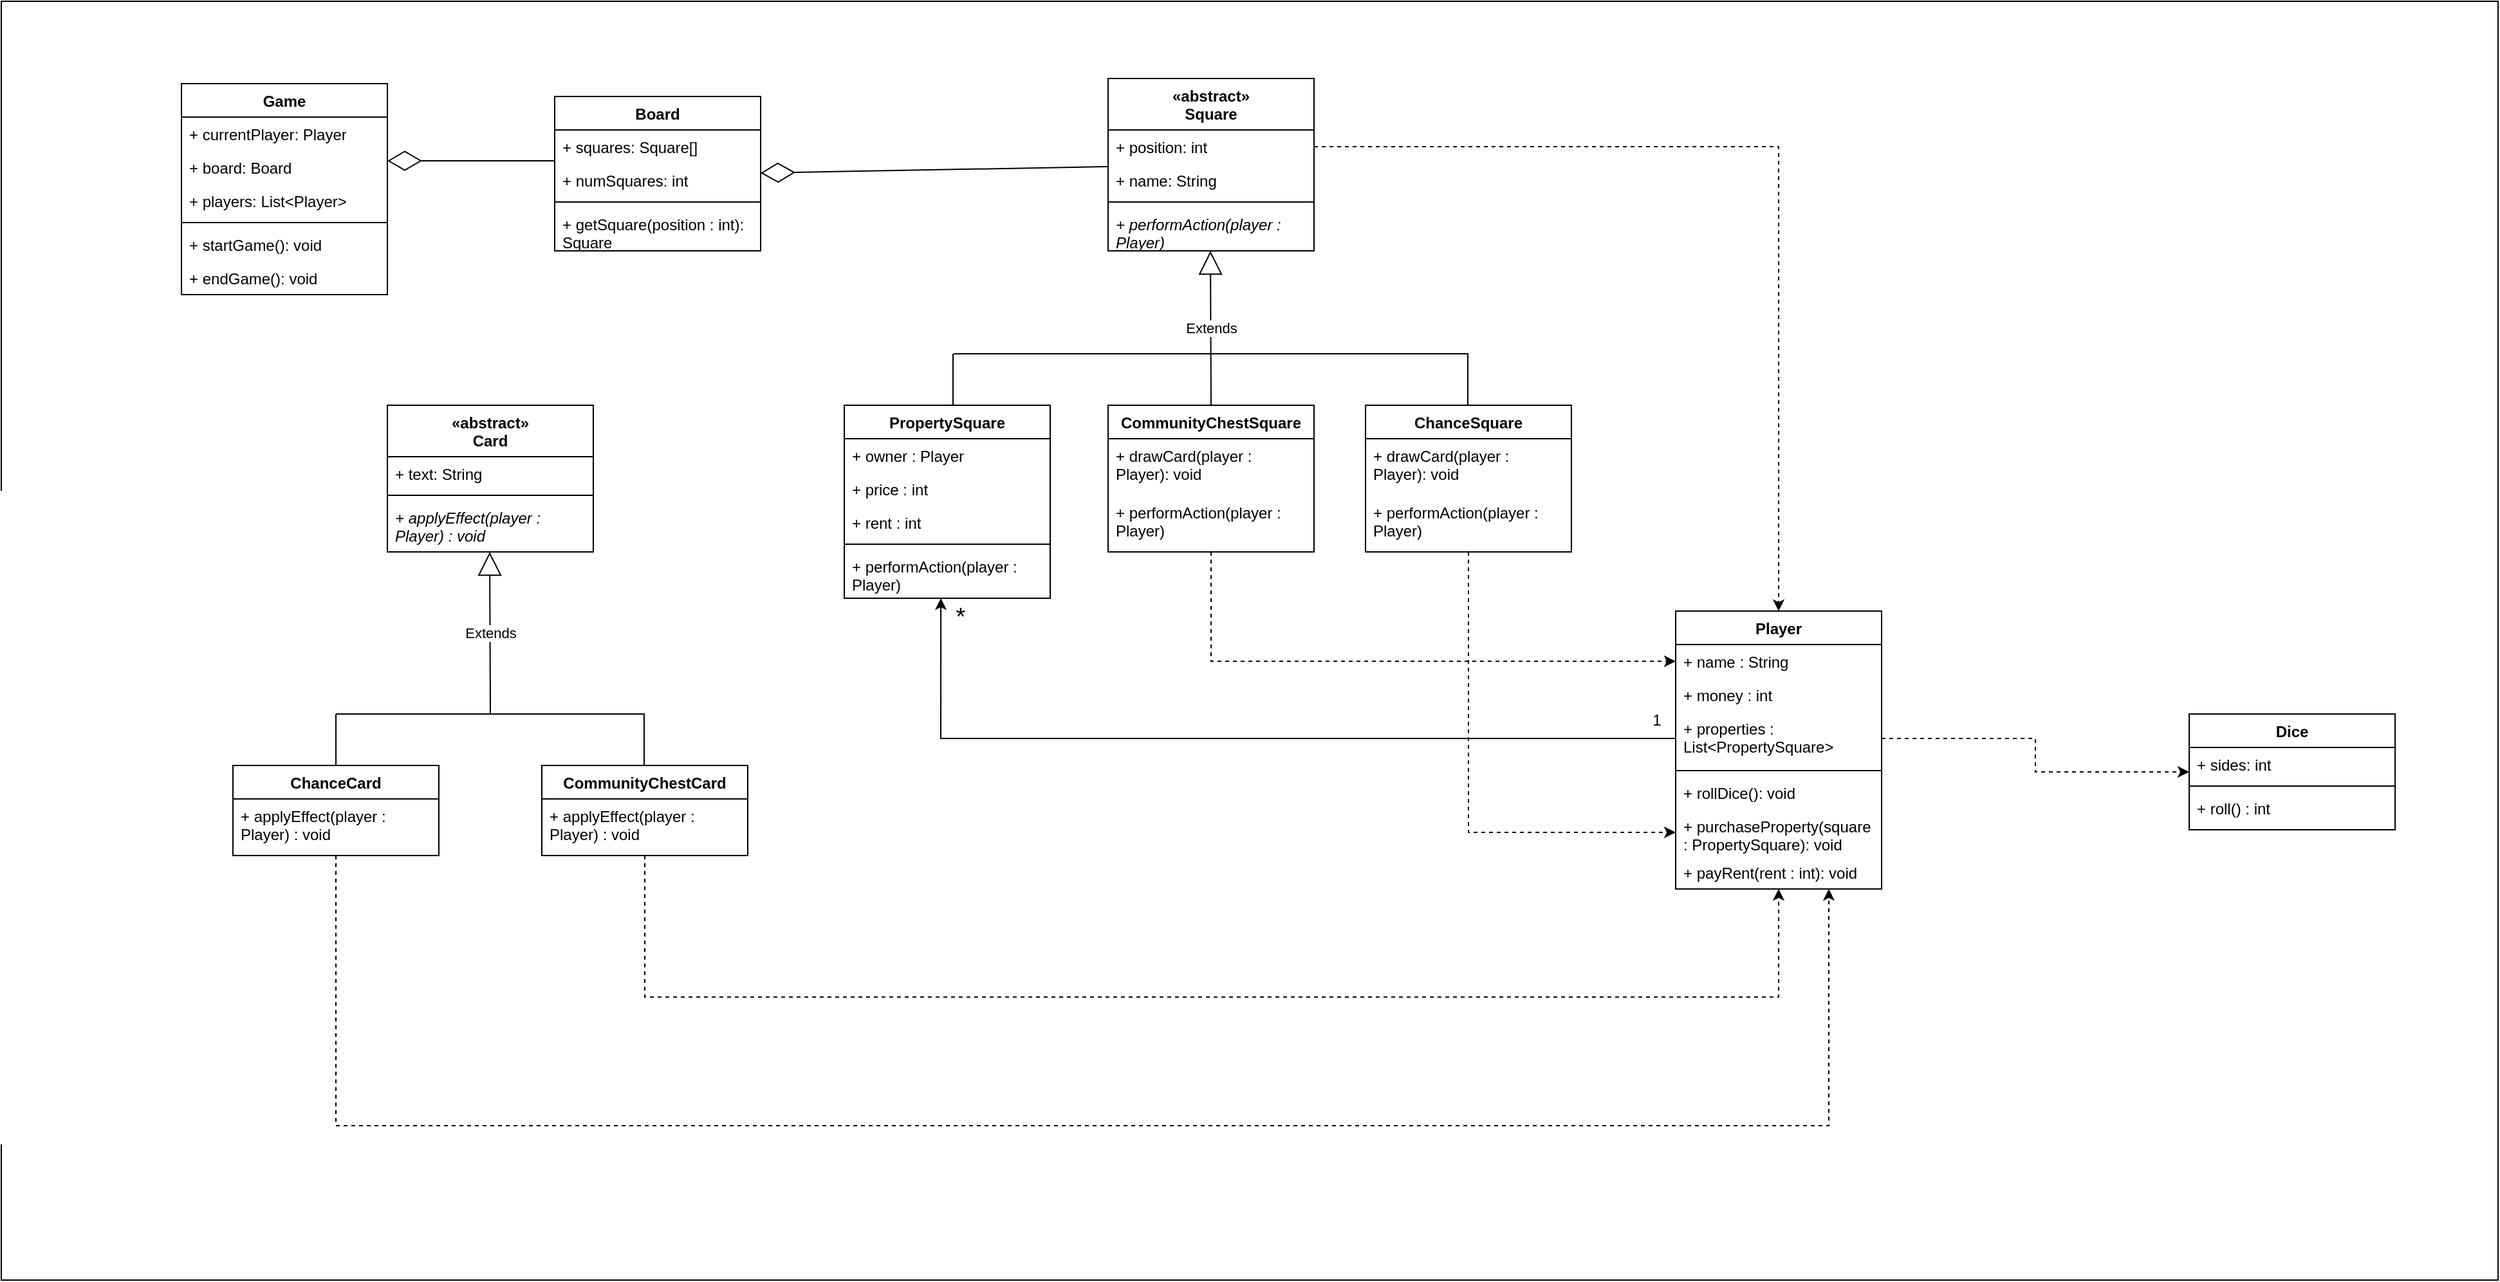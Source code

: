 <mxfile version="21.6.8" type="device">
  <diagram name="Sayfa -1" id="_3bRJ_MWkPq_Witnj52h">
    <mxGraphModel dx="3452" dy="2524" grid="1" gridSize="10" guides="1" tooltips="1" connect="1" arrows="1" fold="1" page="1" pageScale="1" pageWidth="827" pageHeight="1169" math="0" shadow="0">
      <root>
        <mxCell id="0" />
        <mxCell id="1" parent="0" />
        <mxCell id="jwGgR-XINnd7e4Kkorc5-113" value="" style="rounded=0;whiteSpace=wrap;html=1;" vertex="1" parent="1">
          <mxGeometry x="-60" y="-34" width="1940" height="994" as="geometry" />
        </mxCell>
        <mxCell id="jwGgR-XINnd7e4Kkorc5-1" value="Game" style="swimlane;fontStyle=1;align=center;verticalAlign=top;childLayout=stackLayout;horizontal=1;startSize=26;horizontalStack=0;resizeParent=1;resizeParentMax=0;resizeLast=0;collapsible=1;marginBottom=0;whiteSpace=wrap;html=1;" vertex="1" parent="1">
          <mxGeometry x="80" y="30" width="160" height="164" as="geometry" />
        </mxCell>
        <mxCell id="jwGgR-XINnd7e4Kkorc5-2" value="+ currentPlayer: Player" style="text;strokeColor=none;fillColor=none;align=left;verticalAlign=top;spacingLeft=4;spacingRight=4;overflow=hidden;rotatable=0;points=[[0,0.5],[1,0.5]];portConstraint=eastwest;whiteSpace=wrap;html=1;" vertex="1" parent="jwGgR-XINnd7e4Kkorc5-1">
          <mxGeometry y="26" width="160" height="26" as="geometry" />
        </mxCell>
        <mxCell id="jwGgR-XINnd7e4Kkorc5-7" value="+ board: Board" style="text;strokeColor=none;fillColor=none;align=left;verticalAlign=top;spacingLeft=4;spacingRight=4;overflow=hidden;rotatable=0;points=[[0,0.5],[1,0.5]];portConstraint=eastwest;whiteSpace=wrap;html=1;" vertex="1" parent="jwGgR-XINnd7e4Kkorc5-1">
          <mxGeometry y="52" width="160" height="26" as="geometry" />
        </mxCell>
        <mxCell id="jwGgR-XINnd7e4Kkorc5-8" value="+ players: List&amp;lt;Player&amp;gt;" style="text;strokeColor=none;fillColor=none;align=left;verticalAlign=top;spacingLeft=4;spacingRight=4;overflow=hidden;rotatable=0;points=[[0,0.5],[1,0.5]];portConstraint=eastwest;whiteSpace=wrap;html=1;" vertex="1" parent="jwGgR-XINnd7e4Kkorc5-1">
          <mxGeometry y="78" width="160" height="26" as="geometry" />
        </mxCell>
        <mxCell id="jwGgR-XINnd7e4Kkorc5-3" value="" style="line;strokeWidth=1;fillColor=none;align=left;verticalAlign=middle;spacingTop=-1;spacingLeft=3;spacingRight=3;rotatable=0;labelPosition=right;points=[];portConstraint=eastwest;strokeColor=inherit;" vertex="1" parent="jwGgR-XINnd7e4Kkorc5-1">
          <mxGeometry y="104" width="160" height="8" as="geometry" />
        </mxCell>
        <mxCell id="jwGgR-XINnd7e4Kkorc5-4" value="+ startGame(): void" style="text;strokeColor=none;fillColor=none;align=left;verticalAlign=top;spacingLeft=4;spacingRight=4;overflow=hidden;rotatable=0;points=[[0,0.5],[1,0.5]];portConstraint=eastwest;whiteSpace=wrap;html=1;" vertex="1" parent="jwGgR-XINnd7e4Kkorc5-1">
          <mxGeometry y="112" width="160" height="26" as="geometry" />
        </mxCell>
        <mxCell id="jwGgR-XINnd7e4Kkorc5-9" value="+ endGame(): void" style="text;strokeColor=none;fillColor=none;align=left;verticalAlign=top;spacingLeft=4;spacingRight=4;overflow=hidden;rotatable=0;points=[[0,0.5],[1,0.5]];portConstraint=eastwest;whiteSpace=wrap;html=1;" vertex="1" parent="jwGgR-XINnd7e4Kkorc5-1">
          <mxGeometry y="138" width="160" height="26" as="geometry" />
        </mxCell>
        <mxCell id="jwGgR-XINnd7e4Kkorc5-10" value="Board" style="swimlane;fontStyle=1;align=center;verticalAlign=top;childLayout=stackLayout;horizontal=1;startSize=26;horizontalStack=0;resizeParent=1;resizeParentMax=0;resizeLast=0;collapsible=1;marginBottom=0;whiteSpace=wrap;html=1;" vertex="1" parent="1">
          <mxGeometry x="370" y="40" width="160" height="120" as="geometry" />
        </mxCell>
        <mxCell id="jwGgR-XINnd7e4Kkorc5-11" value="+ squares: Square[]" style="text;strokeColor=none;fillColor=none;align=left;verticalAlign=top;spacingLeft=4;spacingRight=4;overflow=hidden;rotatable=0;points=[[0,0.5],[1,0.5]];portConstraint=eastwest;whiteSpace=wrap;html=1;" vertex="1" parent="jwGgR-XINnd7e4Kkorc5-10">
          <mxGeometry y="26" width="160" height="26" as="geometry" />
        </mxCell>
        <mxCell id="jwGgR-XINnd7e4Kkorc5-12" value="+ numSquares: int" style="text;strokeColor=none;fillColor=none;align=left;verticalAlign=top;spacingLeft=4;spacingRight=4;overflow=hidden;rotatable=0;points=[[0,0.5],[1,0.5]];portConstraint=eastwest;whiteSpace=wrap;html=1;" vertex="1" parent="jwGgR-XINnd7e4Kkorc5-10">
          <mxGeometry y="52" width="160" height="26" as="geometry" />
        </mxCell>
        <mxCell id="jwGgR-XINnd7e4Kkorc5-14" value="" style="line;strokeWidth=1;fillColor=none;align=left;verticalAlign=middle;spacingTop=-1;spacingLeft=3;spacingRight=3;rotatable=0;labelPosition=right;points=[];portConstraint=eastwest;strokeColor=inherit;" vertex="1" parent="jwGgR-XINnd7e4Kkorc5-10">
          <mxGeometry y="78" width="160" height="8" as="geometry" />
        </mxCell>
        <mxCell id="jwGgR-XINnd7e4Kkorc5-15" value="+ getSquare(position : int): Square" style="text;strokeColor=none;fillColor=none;align=left;verticalAlign=top;spacingLeft=4;spacingRight=4;overflow=hidden;rotatable=0;points=[[0,0.5],[1,0.5]];portConstraint=eastwest;whiteSpace=wrap;html=1;" vertex="1" parent="jwGgR-XINnd7e4Kkorc5-10">
          <mxGeometry y="86" width="160" height="34" as="geometry" />
        </mxCell>
        <mxCell id="jwGgR-XINnd7e4Kkorc5-17" value="«abstract»&lt;br style=&quot;border-color: var(--border-color); font-weight: 400;&quot;&gt;&lt;b style=&quot;border-color: var(--border-color);&quot;&gt;Square&lt;/b&gt;" style="swimlane;fontStyle=1;align=center;verticalAlign=top;childLayout=stackLayout;horizontal=1;startSize=40;horizontalStack=0;resizeParent=1;resizeParentMax=0;resizeLast=0;collapsible=1;marginBottom=0;whiteSpace=wrap;html=1;" vertex="1" parent="1">
          <mxGeometry x="800" y="26" width="160" height="134" as="geometry" />
        </mxCell>
        <mxCell id="jwGgR-XINnd7e4Kkorc5-18" value="+ position: int" style="text;strokeColor=none;fillColor=none;align=left;verticalAlign=top;spacingLeft=4;spacingRight=4;overflow=hidden;rotatable=0;points=[[0,0.5],[1,0.5]];portConstraint=eastwest;whiteSpace=wrap;html=1;" vertex="1" parent="jwGgR-XINnd7e4Kkorc5-17">
          <mxGeometry y="40" width="160" height="26" as="geometry" />
        </mxCell>
        <mxCell id="jwGgR-XINnd7e4Kkorc5-19" value="+ name: String" style="text;strokeColor=none;fillColor=none;align=left;verticalAlign=top;spacingLeft=4;spacingRight=4;overflow=hidden;rotatable=0;points=[[0,0.5],[1,0.5]];portConstraint=eastwest;whiteSpace=wrap;html=1;" vertex="1" parent="jwGgR-XINnd7e4Kkorc5-17">
          <mxGeometry y="66" width="160" height="26" as="geometry" />
        </mxCell>
        <mxCell id="jwGgR-XINnd7e4Kkorc5-20" value="" style="line;strokeWidth=1;fillColor=none;align=left;verticalAlign=middle;spacingTop=-1;spacingLeft=3;spacingRight=3;rotatable=0;labelPosition=right;points=[];portConstraint=eastwest;strokeColor=inherit;" vertex="1" parent="jwGgR-XINnd7e4Kkorc5-17">
          <mxGeometry y="92" width="160" height="8" as="geometry" />
        </mxCell>
        <mxCell id="jwGgR-XINnd7e4Kkorc5-21" value="&lt;i&gt;+&amp;nbsp;performAction(player : Player)&lt;/i&gt;" style="text;strokeColor=none;fillColor=none;align=left;verticalAlign=top;spacingLeft=4;spacingRight=4;overflow=hidden;rotatable=0;points=[[0,0.5],[1,0.5]];portConstraint=eastwest;whiteSpace=wrap;html=1;" vertex="1" parent="jwGgR-XINnd7e4Kkorc5-17">
          <mxGeometry y="100" width="160" height="34" as="geometry" />
        </mxCell>
        <mxCell id="jwGgR-XINnd7e4Kkorc5-28" value="Player" style="swimlane;fontStyle=1;align=center;verticalAlign=top;childLayout=stackLayout;horizontal=1;startSize=26;horizontalStack=0;resizeParent=1;resizeParentMax=0;resizeLast=0;collapsible=1;marginBottom=0;whiteSpace=wrap;html=1;" vertex="1" parent="1">
          <mxGeometry x="1241" y="440" width="160" height="216" as="geometry" />
        </mxCell>
        <mxCell id="jwGgR-XINnd7e4Kkorc5-29" value="+&amp;nbsp;name : String" style="text;strokeColor=none;fillColor=none;align=left;verticalAlign=top;spacingLeft=4;spacingRight=4;overflow=hidden;rotatable=0;points=[[0,0.5],[1,0.5]];portConstraint=eastwest;whiteSpace=wrap;html=1;" vertex="1" parent="jwGgR-XINnd7e4Kkorc5-28">
          <mxGeometry y="26" width="160" height="26" as="geometry" />
        </mxCell>
        <mxCell id="jwGgR-XINnd7e4Kkorc5-30" value="+&amp;nbsp;money : int" style="text;strokeColor=none;fillColor=none;align=left;verticalAlign=top;spacingLeft=4;spacingRight=4;overflow=hidden;rotatable=0;points=[[0,0.5],[1,0.5]];portConstraint=eastwest;whiteSpace=wrap;html=1;" vertex="1" parent="jwGgR-XINnd7e4Kkorc5-28">
          <mxGeometry y="52" width="160" height="26" as="geometry" />
        </mxCell>
        <mxCell id="jwGgR-XINnd7e4Kkorc5-31" value="+&amp;nbsp;properties : List&amp;lt;PropertySquare&amp;gt;" style="text;strokeColor=none;fillColor=none;align=left;verticalAlign=top;spacingLeft=4;spacingRight=4;overflow=hidden;rotatable=0;points=[[0,0.5],[1,0.5]];portConstraint=eastwest;whiteSpace=wrap;html=1;" vertex="1" parent="jwGgR-XINnd7e4Kkorc5-28">
          <mxGeometry y="78" width="160" height="42" as="geometry" />
        </mxCell>
        <mxCell id="jwGgR-XINnd7e4Kkorc5-32" value="" style="line;strokeWidth=1;fillColor=none;align=left;verticalAlign=middle;spacingTop=-1;spacingLeft=3;spacingRight=3;rotatable=0;labelPosition=right;points=[];portConstraint=eastwest;strokeColor=inherit;" vertex="1" parent="jwGgR-XINnd7e4Kkorc5-28">
          <mxGeometry y="120" width="160" height="8" as="geometry" />
        </mxCell>
        <mxCell id="jwGgR-XINnd7e4Kkorc5-33" value="+&amp;nbsp;rollDice(): void" style="text;strokeColor=none;fillColor=none;align=left;verticalAlign=top;spacingLeft=4;spacingRight=4;overflow=hidden;rotatable=0;points=[[0,0.5],[1,0.5]];portConstraint=eastwest;whiteSpace=wrap;html=1;" vertex="1" parent="jwGgR-XINnd7e4Kkorc5-28">
          <mxGeometry y="128" width="160" height="26" as="geometry" />
        </mxCell>
        <mxCell id="jwGgR-XINnd7e4Kkorc5-34" value="+&amp;nbsp;purchaseProperty(square : PropertySquare): void" style="text;strokeColor=none;fillColor=none;align=left;verticalAlign=top;spacingLeft=4;spacingRight=4;overflow=hidden;rotatable=0;points=[[0,0.5],[1,0.5]];portConstraint=eastwest;whiteSpace=wrap;html=1;" vertex="1" parent="jwGgR-XINnd7e4Kkorc5-28">
          <mxGeometry y="154" width="160" height="36" as="geometry" />
        </mxCell>
        <mxCell id="jwGgR-XINnd7e4Kkorc5-36" value="+&amp;nbsp;payRent(rent : int): void" style="text;strokeColor=none;fillColor=none;align=left;verticalAlign=top;spacingLeft=4;spacingRight=4;overflow=hidden;rotatable=0;points=[[0,0.5],[1,0.5]];portConstraint=eastwest;whiteSpace=wrap;html=1;" vertex="1" parent="jwGgR-XINnd7e4Kkorc5-28">
          <mxGeometry y="190" width="160" height="26" as="geometry" />
        </mxCell>
        <mxCell id="jwGgR-XINnd7e4Kkorc5-37" value="Dice" style="swimlane;fontStyle=1;align=center;verticalAlign=top;childLayout=stackLayout;horizontal=1;startSize=26;horizontalStack=0;resizeParent=1;resizeParentMax=0;resizeLast=0;collapsible=1;marginBottom=0;whiteSpace=wrap;html=1;" vertex="1" parent="1">
          <mxGeometry x="1640" y="520" width="160" height="90" as="geometry" />
        </mxCell>
        <mxCell id="jwGgR-XINnd7e4Kkorc5-38" value="+ sides: int" style="text;strokeColor=none;fillColor=none;align=left;verticalAlign=top;spacingLeft=4;spacingRight=4;overflow=hidden;rotatable=0;points=[[0,0.5],[1,0.5]];portConstraint=eastwest;whiteSpace=wrap;html=1;" vertex="1" parent="jwGgR-XINnd7e4Kkorc5-37">
          <mxGeometry y="26" width="160" height="26" as="geometry" />
        </mxCell>
        <mxCell id="jwGgR-XINnd7e4Kkorc5-40" value="" style="line;strokeWidth=1;fillColor=none;align=left;verticalAlign=middle;spacingTop=-1;spacingLeft=3;spacingRight=3;rotatable=0;labelPosition=right;points=[];portConstraint=eastwest;strokeColor=inherit;" vertex="1" parent="jwGgR-XINnd7e4Kkorc5-37">
          <mxGeometry y="52" width="160" height="8" as="geometry" />
        </mxCell>
        <mxCell id="jwGgR-XINnd7e4Kkorc5-41" value="+&amp;nbsp;roll() : int" style="text;strokeColor=none;fillColor=none;align=left;verticalAlign=top;spacingLeft=4;spacingRight=4;overflow=hidden;rotatable=0;points=[[0,0.5],[1,0.5]];portConstraint=eastwest;whiteSpace=wrap;html=1;" vertex="1" parent="jwGgR-XINnd7e4Kkorc5-37">
          <mxGeometry y="60" width="160" height="30" as="geometry" />
        </mxCell>
        <mxCell id="jwGgR-XINnd7e4Kkorc5-102" style="edgeStyle=orthogonalEdgeStyle;rounded=0;orthogonalLoop=1;jettySize=auto;html=1;dashed=1;" edge="1" parent="1" source="jwGgR-XINnd7e4Kkorc5-42" target="jwGgR-XINnd7e4Kkorc5-29">
          <mxGeometry relative="1" as="geometry" />
        </mxCell>
        <mxCell id="jwGgR-XINnd7e4Kkorc5-42" value="CommunityChestSquare " style="swimlane;fontStyle=1;align=center;verticalAlign=top;childLayout=stackLayout;horizontal=1;startSize=26;horizontalStack=0;resizeParent=1;resizeParentMax=0;resizeLast=0;collapsible=1;marginBottom=0;whiteSpace=wrap;html=1;" vertex="1" parent="1">
          <mxGeometry x="800" y="280" width="160" height="114" as="geometry" />
        </mxCell>
        <mxCell id="jwGgR-XINnd7e4Kkorc5-43" value="+&amp;nbsp;drawCard(player : Player): void" style="text;strokeColor=none;fillColor=none;align=left;verticalAlign=top;spacingLeft=4;spacingRight=4;overflow=hidden;rotatable=0;points=[[0,0.5],[1,0.5]];portConstraint=eastwest;whiteSpace=wrap;html=1;" vertex="1" parent="jwGgR-XINnd7e4Kkorc5-42">
          <mxGeometry y="26" width="160" height="44" as="geometry" />
        </mxCell>
        <mxCell id="jwGgR-XINnd7e4Kkorc5-79" value="&lt;span style=&quot;border-color: var(--border-color);&quot;&gt;+&amp;nbsp;performAction(player : Player)&lt;/span&gt;" style="text;strokeColor=none;fillColor=none;align=left;verticalAlign=top;spacingLeft=4;spacingRight=4;overflow=hidden;rotatable=0;points=[[0,0.5],[1,0.5]];portConstraint=eastwest;whiteSpace=wrap;html=1;" vertex="1" parent="jwGgR-XINnd7e4Kkorc5-42">
          <mxGeometry y="70" width="160" height="44" as="geometry" />
        </mxCell>
        <mxCell id="jwGgR-XINnd7e4Kkorc5-103" style="edgeStyle=orthogonalEdgeStyle;rounded=0;orthogonalLoop=1;jettySize=auto;html=1;entryX=0;entryY=0.5;entryDx=0;entryDy=0;dashed=1;" edge="1" parent="1" source="jwGgR-XINnd7e4Kkorc5-46" target="jwGgR-XINnd7e4Kkorc5-34">
          <mxGeometry relative="1" as="geometry" />
        </mxCell>
        <mxCell id="jwGgR-XINnd7e4Kkorc5-46" value="ChanceSquare " style="swimlane;fontStyle=1;align=center;verticalAlign=top;childLayout=stackLayout;horizontal=1;startSize=26;horizontalStack=0;resizeParent=1;resizeParentMax=0;resizeLast=0;collapsible=1;marginBottom=0;whiteSpace=wrap;html=1;" vertex="1" parent="1">
          <mxGeometry x="1000" y="280" width="160" height="114" as="geometry" />
        </mxCell>
        <mxCell id="jwGgR-XINnd7e4Kkorc5-47" value="+&amp;nbsp;drawCard(player : Player): void" style="text;strokeColor=none;fillColor=none;align=left;verticalAlign=top;spacingLeft=4;spacingRight=4;overflow=hidden;rotatable=0;points=[[0,0.5],[1,0.5]];portConstraint=eastwest;whiteSpace=wrap;html=1;" vertex="1" parent="jwGgR-XINnd7e4Kkorc5-46">
          <mxGeometry y="26" width="160" height="44" as="geometry" />
        </mxCell>
        <mxCell id="jwGgR-XINnd7e4Kkorc5-81" value="+&amp;nbsp;performAction(player : Player)" style="text;strokeColor=none;fillColor=none;align=left;verticalAlign=top;spacingLeft=4;spacingRight=4;overflow=hidden;rotatable=0;points=[[0,0.5],[1,0.5]];portConstraint=eastwest;whiteSpace=wrap;html=1;" vertex="1" parent="jwGgR-XINnd7e4Kkorc5-46">
          <mxGeometry y="70" width="160" height="44" as="geometry" />
        </mxCell>
        <mxCell id="jwGgR-XINnd7e4Kkorc5-48" value="«abstract»&lt;br style=&quot;border-color: var(--border-color); font-weight: 400;&quot;&gt;&lt;b style=&quot;border-color: var(--border-color);&quot;&gt;Card&lt;/b&gt;" style="swimlane;fontStyle=1;align=center;verticalAlign=top;childLayout=stackLayout;horizontal=1;startSize=40;horizontalStack=0;resizeParent=1;resizeParentMax=0;resizeLast=0;collapsible=1;marginBottom=0;whiteSpace=wrap;html=1;" vertex="1" parent="1">
          <mxGeometry x="240" y="280" width="160" height="114" as="geometry" />
        </mxCell>
        <mxCell id="jwGgR-XINnd7e4Kkorc5-49" value="+ text: String" style="text;strokeColor=none;fillColor=none;align=left;verticalAlign=top;spacingLeft=4;spacingRight=4;overflow=hidden;rotatable=0;points=[[0,0.5],[1,0.5]];portConstraint=eastwest;whiteSpace=wrap;html=1;" vertex="1" parent="jwGgR-XINnd7e4Kkorc5-48">
          <mxGeometry y="40" width="160" height="26" as="geometry" />
        </mxCell>
        <mxCell id="jwGgR-XINnd7e4Kkorc5-50" value="" style="line;strokeWidth=1;fillColor=none;align=left;verticalAlign=middle;spacingTop=-1;spacingLeft=3;spacingRight=3;rotatable=0;labelPosition=right;points=[];portConstraint=eastwest;strokeColor=inherit;" vertex="1" parent="jwGgR-XINnd7e4Kkorc5-48">
          <mxGeometry y="66" width="160" height="8" as="geometry" />
        </mxCell>
        <mxCell id="jwGgR-XINnd7e4Kkorc5-51" value="&lt;i&gt;+&amp;nbsp;applyEffect(player : Player) : void&lt;/i&gt;" style="text;strokeColor=none;fillColor=none;align=left;verticalAlign=top;spacingLeft=4;spacingRight=4;overflow=hidden;rotatable=0;points=[[0,0.5],[1,0.5]];portConstraint=eastwest;whiteSpace=wrap;html=1;" vertex="1" parent="jwGgR-XINnd7e4Kkorc5-48">
          <mxGeometry y="74" width="160" height="40" as="geometry" />
        </mxCell>
        <mxCell id="jwGgR-XINnd7e4Kkorc5-110" style="edgeStyle=orthogonalEdgeStyle;rounded=0;orthogonalLoop=1;jettySize=auto;html=1;dashed=1;" edge="1" parent="1" source="jwGgR-XINnd7e4Kkorc5-52" target="jwGgR-XINnd7e4Kkorc5-28">
          <mxGeometry relative="1" as="geometry">
            <mxPoint x="440" y="800" as="targetPoint" />
            <Array as="points">
              <mxPoint x="440" y="740" />
              <mxPoint x="1321" y="740" />
            </Array>
          </mxGeometry>
        </mxCell>
        <mxCell id="jwGgR-XINnd7e4Kkorc5-52" value="CommunityChestCard " style="swimlane;fontStyle=1;align=center;verticalAlign=top;childLayout=stackLayout;horizontal=1;startSize=26;horizontalStack=0;resizeParent=1;resizeParentMax=0;resizeLast=0;collapsible=1;marginBottom=0;whiteSpace=wrap;html=1;" vertex="1" parent="1">
          <mxGeometry x="360" y="560" width="160" height="70" as="geometry" />
        </mxCell>
        <mxCell id="jwGgR-XINnd7e4Kkorc5-53" value="+&amp;nbsp;applyEffect(player : Player) : void" style="text;strokeColor=none;fillColor=none;align=left;verticalAlign=top;spacingLeft=4;spacingRight=4;overflow=hidden;rotatable=0;points=[[0,0.5],[1,0.5]];portConstraint=eastwest;whiteSpace=wrap;html=1;" vertex="1" parent="jwGgR-XINnd7e4Kkorc5-52">
          <mxGeometry y="26" width="160" height="44" as="geometry" />
        </mxCell>
        <mxCell id="jwGgR-XINnd7e4Kkorc5-112" style="edgeStyle=orthogonalEdgeStyle;rounded=0;orthogonalLoop=1;jettySize=auto;html=1;dashed=1;" edge="1" parent="1" source="jwGgR-XINnd7e4Kkorc5-54" target="jwGgR-XINnd7e4Kkorc5-28">
          <mxGeometry relative="1" as="geometry">
            <Array as="points">
              <mxPoint x="200" y="840" />
              <mxPoint x="1360" y="840" />
            </Array>
          </mxGeometry>
        </mxCell>
        <mxCell id="jwGgR-XINnd7e4Kkorc5-54" value="ChanceCard " style="swimlane;fontStyle=1;align=center;verticalAlign=top;childLayout=stackLayout;horizontal=1;startSize=26;horizontalStack=0;resizeParent=1;resizeParentMax=0;resizeLast=0;collapsible=1;marginBottom=0;whiteSpace=wrap;html=1;" vertex="1" parent="1">
          <mxGeometry x="120" y="560" width="160" height="70" as="geometry" />
        </mxCell>
        <mxCell id="jwGgR-XINnd7e4Kkorc5-55" value="+&amp;nbsp;applyEffect(player : Player) : void" style="text;strokeColor=none;fillColor=none;align=left;verticalAlign=top;spacingLeft=4;spacingRight=4;overflow=hidden;rotatable=0;points=[[0,0.5],[1,0.5]];portConstraint=eastwest;whiteSpace=wrap;html=1;" vertex="1" parent="jwGgR-XINnd7e4Kkorc5-54">
          <mxGeometry y="26" width="160" height="44" as="geometry" />
        </mxCell>
        <mxCell id="jwGgR-XINnd7e4Kkorc5-67" value="" style="endArrow=diamondThin;endFill=0;endSize=24;html=1;rounded=0;" edge="1" parent="1">
          <mxGeometry width="160" relative="1" as="geometry">
            <mxPoint x="370" y="90" as="sourcePoint" />
            <mxPoint x="240" y="90" as="targetPoint" />
          </mxGeometry>
        </mxCell>
        <mxCell id="jwGgR-XINnd7e4Kkorc5-68" value="" style="endArrow=diamondThin;endFill=0;endSize=24;html=1;rounded=0;" edge="1" parent="1" source="jwGgR-XINnd7e4Kkorc5-17">
          <mxGeometry width="160" relative="1" as="geometry">
            <mxPoint x="660" y="99.5" as="sourcePoint" />
            <mxPoint x="530" y="99.5" as="targetPoint" />
          </mxGeometry>
        </mxCell>
        <mxCell id="jwGgR-XINnd7e4Kkorc5-69" value="Extends" style="endArrow=block;endSize=16;endFill=0;html=1;rounded=0;strokeWidth=1;exitX=0.5;exitY=0;exitDx=0;exitDy=0;" edge="1" parent="1" source="jwGgR-XINnd7e4Kkorc5-42">
          <mxGeometry width="160" relative="1" as="geometry">
            <mxPoint x="880" y="240" as="sourcePoint" />
            <mxPoint x="879.5" y="160" as="targetPoint" />
          </mxGeometry>
        </mxCell>
        <mxCell id="jwGgR-XINnd7e4Kkorc5-72" value="" style="endArrow=none;html=1;rounded=0;" edge="1" parent="1">
          <mxGeometry width="50" height="50" relative="1" as="geometry">
            <mxPoint x="880" y="240" as="sourcePoint" />
            <mxPoint x="1080" y="240" as="targetPoint" />
          </mxGeometry>
        </mxCell>
        <mxCell id="jwGgR-XINnd7e4Kkorc5-73" value="" style="endArrow=none;html=1;rounded=0;" edge="1" parent="1">
          <mxGeometry width="50" height="50" relative="1" as="geometry">
            <mxPoint x="1079.5" y="280" as="sourcePoint" />
            <mxPoint x="1079.5" y="240" as="targetPoint" />
          </mxGeometry>
        </mxCell>
        <mxCell id="jwGgR-XINnd7e4Kkorc5-74" value="" style="endArrow=none;html=1;rounded=0;" edge="1" parent="1">
          <mxGeometry width="50" height="50" relative="1" as="geometry">
            <mxPoint x="679.5" y="280" as="sourcePoint" />
            <mxPoint x="679.5" y="240" as="targetPoint" />
          </mxGeometry>
        </mxCell>
        <mxCell id="jwGgR-XINnd7e4Kkorc5-75" value="" style="endArrow=none;html=1;rounded=0;" edge="1" parent="1">
          <mxGeometry width="50" height="50" relative="1" as="geometry">
            <mxPoint x="680" y="240" as="sourcePoint" />
            <mxPoint x="880" y="240" as="targetPoint" />
          </mxGeometry>
        </mxCell>
        <mxCell id="jwGgR-XINnd7e4Kkorc5-77" style="edgeStyle=orthogonalEdgeStyle;rounded=0;orthogonalLoop=1;jettySize=auto;html=1;exitX=1;exitY=0.5;exitDx=0;exitDy=0;entryX=0.5;entryY=0;entryDx=0;entryDy=0;dashed=1;" edge="1" parent="1" source="jwGgR-XINnd7e4Kkorc5-18" target="jwGgR-XINnd7e4Kkorc5-28">
          <mxGeometry relative="1" as="geometry" />
        </mxCell>
        <mxCell id="jwGgR-XINnd7e4Kkorc5-87" value="PropertySquare" style="swimlane;fontStyle=1;align=center;verticalAlign=top;childLayout=stackLayout;horizontal=1;startSize=26;horizontalStack=0;resizeParent=1;resizeParentMax=0;resizeLast=0;collapsible=1;marginBottom=0;whiteSpace=wrap;html=1;" vertex="1" parent="1">
          <mxGeometry x="595" y="280" width="160" height="150" as="geometry" />
        </mxCell>
        <mxCell id="jwGgR-XINnd7e4Kkorc5-88" value="+&amp;nbsp;owner : Player" style="text;strokeColor=none;fillColor=none;align=left;verticalAlign=top;spacingLeft=4;spacingRight=4;overflow=hidden;rotatable=0;points=[[0,0.5],[1,0.5]];portConstraint=eastwest;whiteSpace=wrap;html=1;" vertex="1" parent="jwGgR-XINnd7e4Kkorc5-87">
          <mxGeometry y="26" width="160" height="26" as="geometry" />
        </mxCell>
        <mxCell id="jwGgR-XINnd7e4Kkorc5-91" value="+&amp;nbsp;price : int" style="text;strokeColor=none;fillColor=none;align=left;verticalAlign=top;spacingLeft=4;spacingRight=4;overflow=hidden;rotatable=0;points=[[0,0.5],[1,0.5]];portConstraint=eastwest;whiteSpace=wrap;html=1;" vertex="1" parent="jwGgR-XINnd7e4Kkorc5-87">
          <mxGeometry y="52" width="160" height="26" as="geometry" />
        </mxCell>
        <mxCell id="jwGgR-XINnd7e4Kkorc5-92" value="+&amp;nbsp;rent : int" style="text;strokeColor=none;fillColor=none;align=left;verticalAlign=top;spacingLeft=4;spacingRight=4;overflow=hidden;rotatable=0;points=[[0,0.5],[1,0.5]];portConstraint=eastwest;whiteSpace=wrap;html=1;" vertex="1" parent="jwGgR-XINnd7e4Kkorc5-87">
          <mxGeometry y="78" width="160" height="26" as="geometry" />
        </mxCell>
        <mxCell id="jwGgR-XINnd7e4Kkorc5-89" value="" style="line;strokeWidth=1;fillColor=none;align=left;verticalAlign=middle;spacingTop=-1;spacingLeft=3;spacingRight=3;rotatable=0;labelPosition=right;points=[];portConstraint=eastwest;strokeColor=inherit;" vertex="1" parent="jwGgR-XINnd7e4Kkorc5-87">
          <mxGeometry y="104" width="160" height="8" as="geometry" />
        </mxCell>
        <mxCell id="jwGgR-XINnd7e4Kkorc5-90" value="+&amp;nbsp;performAction(player : Player)" style="text;strokeColor=none;fillColor=none;align=left;verticalAlign=top;spacingLeft=4;spacingRight=4;overflow=hidden;rotatable=0;points=[[0,0.5],[1,0.5]];portConstraint=eastwest;whiteSpace=wrap;html=1;" vertex="1" parent="jwGgR-XINnd7e4Kkorc5-87">
          <mxGeometry y="112" width="160" height="38" as="geometry" />
        </mxCell>
        <mxCell id="jwGgR-XINnd7e4Kkorc5-97" style="edgeStyle=orthogonalEdgeStyle;rounded=0;orthogonalLoop=1;jettySize=auto;html=1;exitX=0;exitY=0.5;exitDx=0;exitDy=0;entryX=0.469;entryY=1;entryDx=0;entryDy=0;entryPerimeter=0;" edge="1" parent="1" source="jwGgR-XINnd7e4Kkorc5-31" target="jwGgR-XINnd7e4Kkorc5-90">
          <mxGeometry relative="1" as="geometry" />
        </mxCell>
        <mxCell id="jwGgR-XINnd7e4Kkorc5-98" value="*" style="text;html=1;align=center;verticalAlign=middle;resizable=0;points=[];autosize=1;strokeColor=none;fillColor=none;fontSize=19;" vertex="1" parent="1">
          <mxGeometry x="670" y="425" width="30" height="40" as="geometry" />
        </mxCell>
        <mxCell id="jwGgR-XINnd7e4Kkorc5-99" value="1" style="text;html=1;align=center;verticalAlign=middle;resizable=0;points=[];autosize=1;strokeColor=none;fillColor=none;" vertex="1" parent="1">
          <mxGeometry x="1211" y="510" width="30" height="30" as="geometry" />
        </mxCell>
        <mxCell id="jwGgR-XINnd7e4Kkorc5-100" style="edgeStyle=orthogonalEdgeStyle;rounded=0;orthogonalLoop=1;jettySize=auto;html=1;exitX=1;exitY=0.5;exitDx=0;exitDy=0;dashed=1;" edge="1" parent="1" source="jwGgR-XINnd7e4Kkorc5-31" target="jwGgR-XINnd7e4Kkorc5-37">
          <mxGeometry relative="1" as="geometry" />
        </mxCell>
        <mxCell id="jwGgR-XINnd7e4Kkorc5-104" value="Extends" style="endArrow=block;endSize=16;endFill=0;html=1;rounded=0;strokeWidth=1;" edge="1" parent="1">
          <mxGeometry width="160" relative="1" as="geometry">
            <mxPoint x="320" y="520" as="sourcePoint" />
            <mxPoint x="319.5" y="394" as="targetPoint" />
          </mxGeometry>
        </mxCell>
        <mxCell id="jwGgR-XINnd7e4Kkorc5-105" value="" style="endArrow=none;html=1;rounded=0;" edge="1" parent="1">
          <mxGeometry width="50" height="50" relative="1" as="geometry">
            <mxPoint x="320" y="520" as="sourcePoint" />
            <mxPoint x="440" y="520" as="targetPoint" />
          </mxGeometry>
        </mxCell>
        <mxCell id="jwGgR-XINnd7e4Kkorc5-106" value="" style="endArrow=none;html=1;rounded=0;" edge="1" parent="1">
          <mxGeometry width="50" height="50" relative="1" as="geometry">
            <mxPoint x="200" y="520" as="sourcePoint" />
            <mxPoint x="320" y="520" as="targetPoint" />
          </mxGeometry>
        </mxCell>
        <mxCell id="jwGgR-XINnd7e4Kkorc5-107" value="" style="endArrow=none;html=1;rounded=0;" edge="1" parent="1">
          <mxGeometry width="50" height="50" relative="1" as="geometry">
            <mxPoint x="439.5" y="560" as="sourcePoint" />
            <mxPoint x="439.5" y="520" as="targetPoint" />
          </mxGeometry>
        </mxCell>
        <mxCell id="jwGgR-XINnd7e4Kkorc5-108" value="" style="endArrow=none;html=1;rounded=0;" edge="1" parent="1">
          <mxGeometry width="50" height="50" relative="1" as="geometry">
            <mxPoint x="200" y="560" as="sourcePoint" />
            <mxPoint x="200" y="520" as="targetPoint" />
          </mxGeometry>
        </mxCell>
      </root>
    </mxGraphModel>
  </diagram>
</mxfile>

